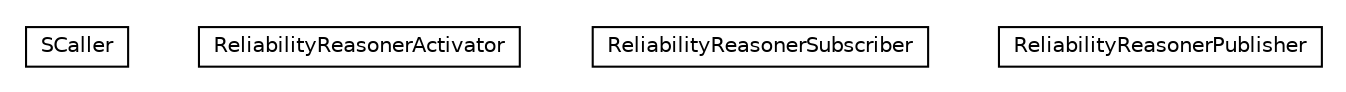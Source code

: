 #!/usr/local/bin/dot
#
# Class diagram 
# Generated by UMLGraph version R5_6-24-gf6e263 (http://www.umlgraph.org/)
#

digraph G {
	edge [fontname="Helvetica",fontsize=10,labelfontname="Helvetica",labelfontsize=10];
	node [fontname="Helvetica",fontsize=10,shape=plaintext];
	nodesep=0.25;
	ranksep=0.5;
	// org.universAAL.reliability.reasoner.SCaller
	c1136 [label=<<table title="org.universAAL.reliability.reasoner.SCaller" border="0" cellborder="1" cellspacing="0" cellpadding="2" port="p" href="./SCaller.html">
		<tr><td><table border="0" cellspacing="0" cellpadding="1">
<tr><td align="center" balign="center"> SCaller </td></tr>
		</table></td></tr>
		</table>>, URL="./SCaller.html", fontname="Helvetica", fontcolor="black", fontsize=10.0];
	// org.universAAL.reliability.reasoner.ReliabilityReasonerActivator
	c1137 [label=<<table title="org.universAAL.reliability.reasoner.ReliabilityReasonerActivator" border="0" cellborder="1" cellspacing="0" cellpadding="2" port="p" href="./ReliabilityReasonerActivator.html">
		<tr><td><table border="0" cellspacing="0" cellpadding="1">
<tr><td align="center" balign="center"> ReliabilityReasonerActivator </td></tr>
		</table></td></tr>
		</table>>, URL="./ReliabilityReasonerActivator.html", fontname="Helvetica", fontcolor="black", fontsize=10.0];
	// org.universAAL.reliability.reasoner.ReliabilityReasonerSubscriber
	c1138 [label=<<table title="org.universAAL.reliability.reasoner.ReliabilityReasonerSubscriber" border="0" cellborder="1" cellspacing="0" cellpadding="2" port="p" href="./ReliabilityReasonerSubscriber.html">
		<tr><td><table border="0" cellspacing="0" cellpadding="1">
<tr><td align="center" balign="center"> ReliabilityReasonerSubscriber </td></tr>
		</table></td></tr>
		</table>>, URL="./ReliabilityReasonerSubscriber.html", fontname="Helvetica", fontcolor="black", fontsize=10.0];
	// org.universAAL.reliability.reasoner.ReliabilityReasonerPublisher
	c1139 [label=<<table title="org.universAAL.reliability.reasoner.ReliabilityReasonerPublisher" border="0" cellborder="1" cellspacing="0" cellpadding="2" port="p" href="./ReliabilityReasonerPublisher.html">
		<tr><td><table border="0" cellspacing="0" cellpadding="1">
<tr><td align="center" balign="center"> ReliabilityReasonerPublisher </td></tr>
		</table></td></tr>
		</table>>, URL="./ReliabilityReasonerPublisher.html", fontname="Helvetica", fontcolor="black", fontsize=10.0];
}

